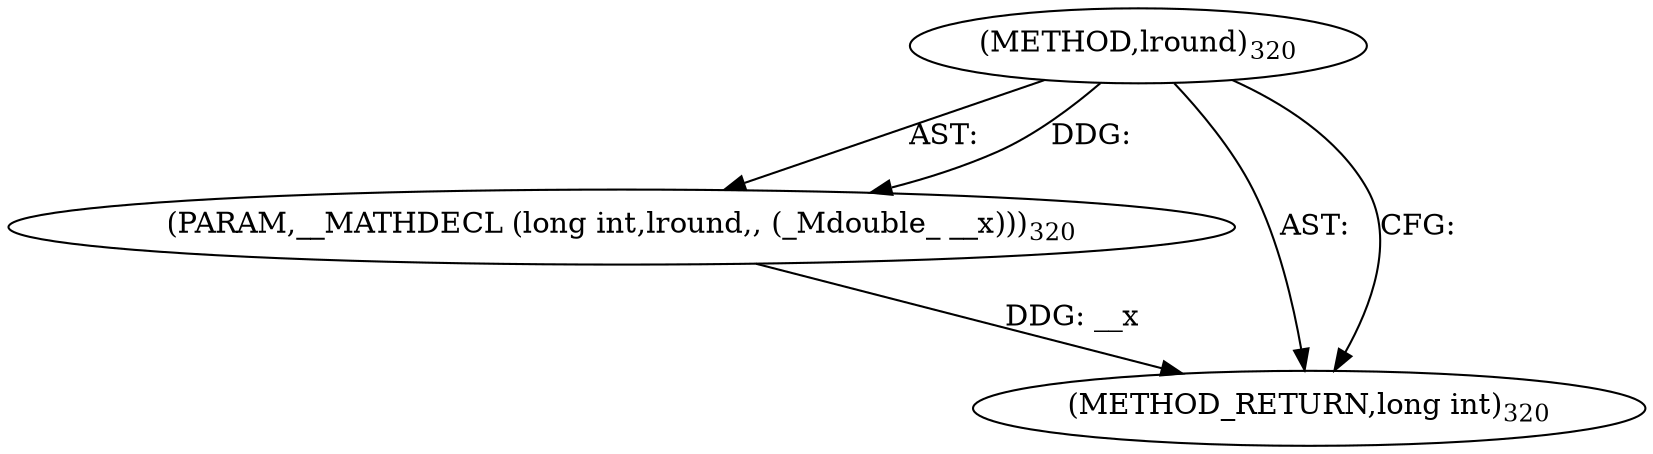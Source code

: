 digraph "lround" {  
"6417" [label = <(METHOD,lround)<SUB>320</SUB>> ]
"6418" [label = <(PARAM,__MATHDECL (long int,lround,, (_Mdouble_ __x)))<SUB>320</SUB>> ]
"6419" [label = <(METHOD_RETURN,long int)<SUB>320</SUB>> ]
  "6417" -> "6418"  [ label = "AST: "] 
  "6417" -> "6419"  [ label = "AST: "] 
  "6417" -> "6419"  [ label = "CFG: "] 
  "6418" -> "6419"  [ label = "DDG: __x"] 
  "6417" -> "6418"  [ label = "DDG: "] 
}
